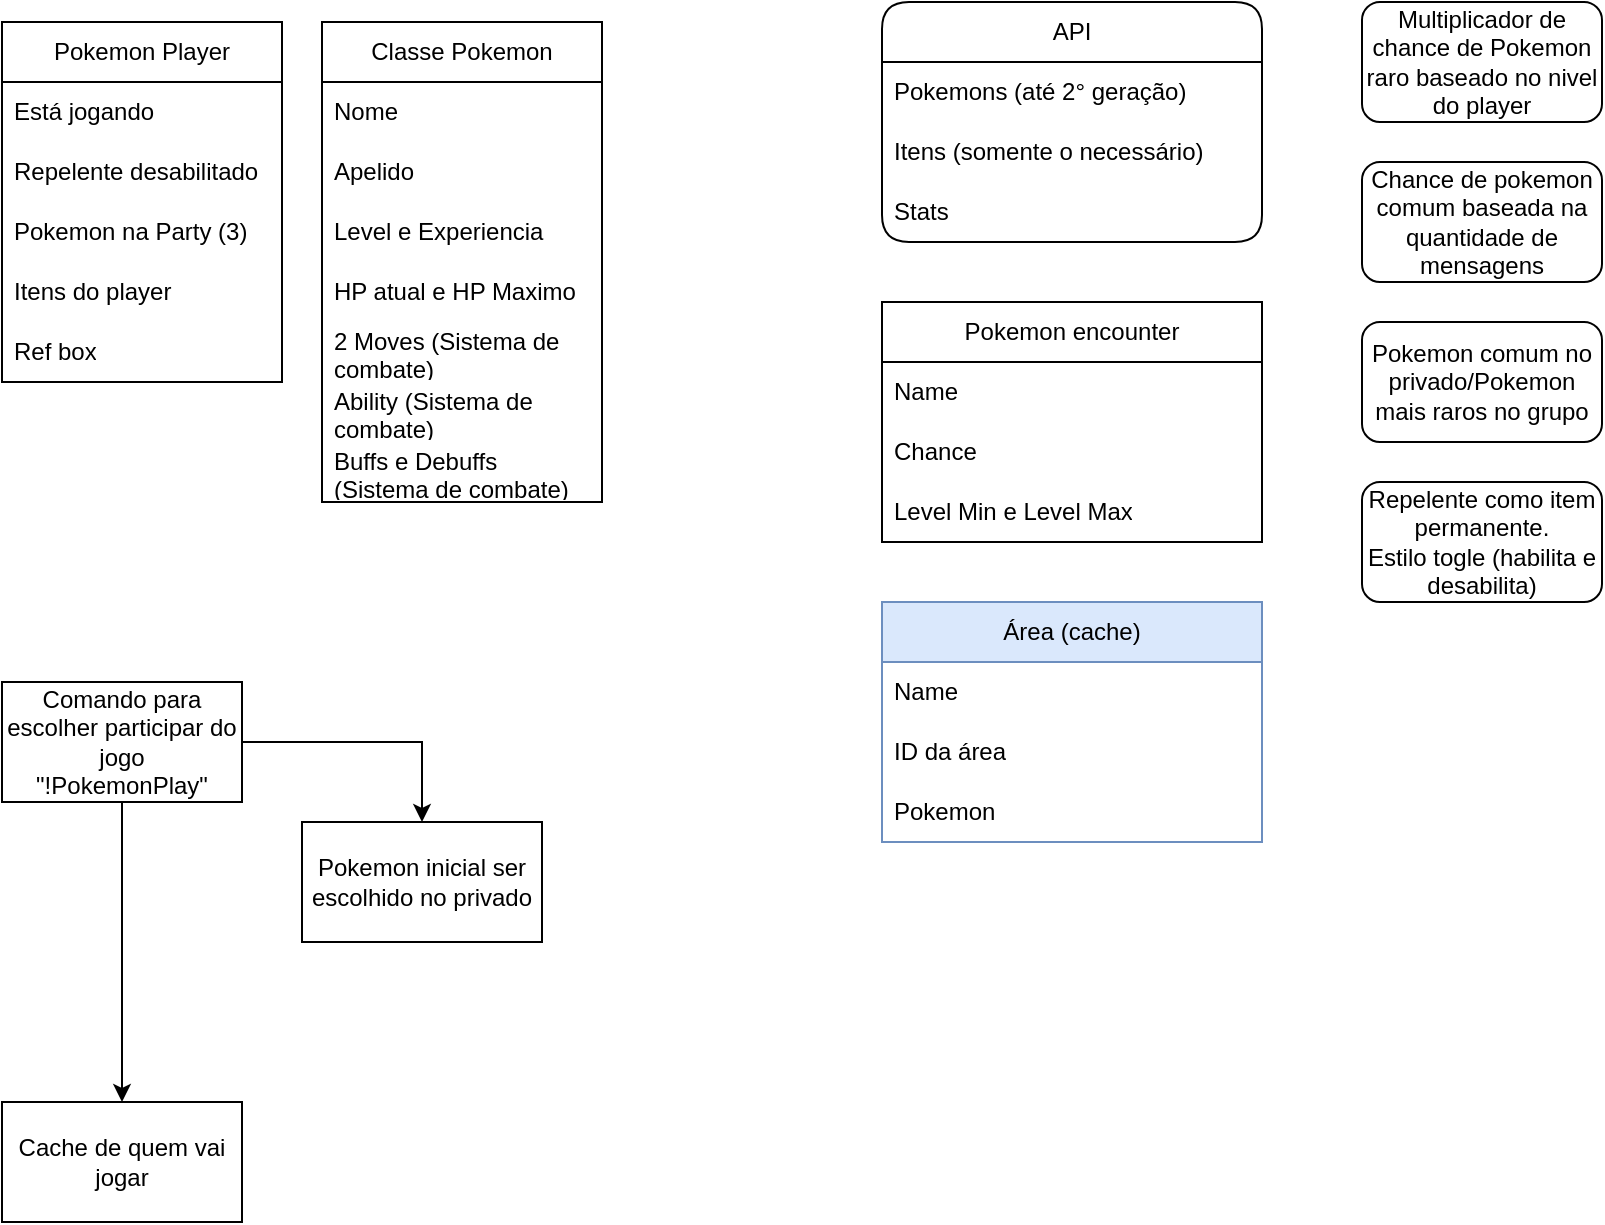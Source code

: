 <mxfile version="20.5.3" type="device"><diagram id="jJ9XVqULyujJcg-Zd4Z9" name="Página-1"><mxGraphModel dx="983" dy="582" grid="1" gridSize="10" guides="1" tooltips="1" connect="1" arrows="1" fold="1" page="1" pageScale="1" pageWidth="827" pageHeight="1169" math="0" shadow="0"><root><mxCell id="0"/><mxCell id="1" parent="0"/><mxCell id="_NcvCBthn44OlQGbkW_Q-1" value="Pokemon inicial ser escolhido no privado" style="rounded=0;whiteSpace=wrap;html=1;" vertex="1" parent="1"><mxGeometry x="170" y="420" width="120" height="60" as="geometry"/></mxCell><mxCell id="_NcvCBthn44OlQGbkW_Q-2" value="Cache de quem vai jogar" style="whiteSpace=wrap;html=1;" vertex="1" parent="1"><mxGeometry x="20" y="560" width="120" height="60" as="geometry"/></mxCell><mxCell id="_NcvCBthn44OlQGbkW_Q-3" value="Chance de pokemon comum baseada na quantidade de mensagens" style="whiteSpace=wrap;html=1;rounded=1;" vertex="1" parent="1"><mxGeometry x="700" y="90" width="120" height="60" as="geometry"/></mxCell><mxCell id="_NcvCBthn44OlQGbkW_Q-4" value="Pokemon comum no privado/Pokemon mais raros no grupo" style="whiteSpace=wrap;html=1;rounded=1;" vertex="1" parent="1"><mxGeometry x="700" y="170" width="120" height="60" as="geometry"/></mxCell><mxCell id="_NcvCBthn44OlQGbkW_Q-6" style="edgeStyle=orthogonalEdgeStyle;rounded=0;orthogonalLoop=1;jettySize=auto;html=1;entryX=0.5;entryY=0;entryDx=0;entryDy=0;" edge="1" parent="1" source="_NcvCBthn44OlQGbkW_Q-5" target="_NcvCBthn44OlQGbkW_Q-2"><mxGeometry relative="1" as="geometry"/></mxCell><mxCell id="_NcvCBthn44OlQGbkW_Q-7" style="edgeStyle=orthogonalEdgeStyle;rounded=0;orthogonalLoop=1;jettySize=auto;html=1;exitX=1;exitY=0.5;exitDx=0;exitDy=0;entryX=0.5;entryY=0;entryDx=0;entryDy=0;" edge="1" parent="1" source="_NcvCBthn44OlQGbkW_Q-5" target="_NcvCBthn44OlQGbkW_Q-1"><mxGeometry relative="1" as="geometry"/></mxCell><mxCell id="_NcvCBthn44OlQGbkW_Q-5" value="Comando para escolher participar do jogo &lt;br&gt;&quot;!PokemonPlay&quot;" style="whiteSpace=wrap;html=1;" vertex="1" parent="1"><mxGeometry x="20" y="350" width="120" height="60" as="geometry"/></mxCell><mxCell id="_NcvCBthn44OlQGbkW_Q-8" value="Multiplicador de chance de Pokemon raro baseado no nivel do player" style="whiteSpace=wrap;html=1;rounded=1;" vertex="1" parent="1"><mxGeometry x="700" y="10" width="120" height="60" as="geometry"/></mxCell><mxCell id="_NcvCBthn44OlQGbkW_Q-13" value="API" style="swimlane;fontStyle=0;childLayout=stackLayout;horizontal=1;startSize=30;horizontalStack=0;resizeParent=1;resizeParentMax=0;resizeLast=0;collapsible=1;marginBottom=0;whiteSpace=wrap;html=1;strokeColor=default;fontFamily=Helvetica;fontSize=12;fontColor=default;fillColor=default;gradientColor=none;swimlaneLine=1;glass=0;rounded=1;sketch=0;" vertex="1" parent="1"><mxGeometry x="460" y="10" width="190" height="120" as="geometry"><mxRectangle x="460" y="10" width="60" height="30" as="alternateBounds"/></mxGeometry></mxCell><mxCell id="_NcvCBthn44OlQGbkW_Q-14" value="Pokemons (até 2° geração)" style="text;strokeColor=none;fillColor=none;align=left;verticalAlign=middle;spacingLeft=4;spacingRight=4;overflow=hidden;points=[[0,0.5],[1,0.5]];portConstraint=eastwest;rotatable=0;whiteSpace=wrap;html=1;fontFamily=Helvetica;fontSize=12;fontColor=default;" vertex="1" parent="_NcvCBthn44OlQGbkW_Q-13"><mxGeometry y="30" width="190" height="30" as="geometry"/></mxCell><mxCell id="_NcvCBthn44OlQGbkW_Q-15" value="Itens (somente o necessário)" style="text;strokeColor=none;fillColor=none;align=left;verticalAlign=middle;spacingLeft=4;spacingRight=4;overflow=hidden;points=[[0,0.5],[1,0.5]];portConstraint=eastwest;rotatable=0;whiteSpace=wrap;html=1;fontFamily=Helvetica;fontSize=12;fontColor=default;" vertex="1" parent="_NcvCBthn44OlQGbkW_Q-13"><mxGeometry y="60" width="190" height="30" as="geometry"/></mxCell><mxCell id="_NcvCBthn44OlQGbkW_Q-17" value="Stats" style="text;strokeColor=none;fillColor=none;align=left;verticalAlign=middle;spacingLeft=4;spacingRight=4;overflow=hidden;points=[[0,0.5],[1,0.5]];portConstraint=eastwest;rotatable=0;whiteSpace=wrap;html=1;fontFamily=Helvetica;fontSize=12;fontColor=default;" vertex="1" parent="_NcvCBthn44OlQGbkW_Q-13"><mxGeometry y="90" width="190" height="30" as="geometry"/></mxCell><mxCell id="_NcvCBthn44OlQGbkW_Q-18" value="Repelente como item permanente. &lt;br&gt;Estilo togle (habilita e desabilita)" style="rounded=1;whiteSpace=wrap;html=1;strokeColor=default;fontFamily=Helvetica;fontSize=12;fontColor=default;fillColor=default;" vertex="1" parent="1"><mxGeometry x="700" y="250" width="120" height="60" as="geometry"/></mxCell><mxCell id="_NcvCBthn44OlQGbkW_Q-28" value="Pokemon Player" style="swimlane;fontStyle=0;childLayout=stackLayout;horizontal=1;startSize=30;horizontalStack=0;resizeParent=1;resizeParentMax=0;resizeLast=0;collapsible=1;marginBottom=0;whiteSpace=wrap;html=1;strokeColor=default;fontFamily=Helvetica;fontSize=12;fontColor=default;fillColor=default;" vertex="1" parent="1"><mxGeometry x="20" y="20" width="140" height="180" as="geometry"/></mxCell><mxCell id="_NcvCBthn44OlQGbkW_Q-30" value="Está jogando" style="text;strokeColor=none;fillColor=none;align=left;verticalAlign=middle;spacingLeft=4;spacingRight=4;overflow=hidden;points=[[0,0.5],[1,0.5]];portConstraint=eastwest;rotatable=0;whiteSpace=wrap;html=1;fontFamily=Helvetica;fontSize=12;fontColor=default;" vertex="1" parent="_NcvCBthn44OlQGbkW_Q-28"><mxGeometry y="30" width="140" height="30" as="geometry"/></mxCell><mxCell id="_NcvCBthn44OlQGbkW_Q-33" value="Repelente desabilitado" style="text;strokeColor=none;fillColor=none;align=left;verticalAlign=middle;spacingLeft=4;spacingRight=4;overflow=hidden;points=[[0,0.5],[1,0.5]];portConstraint=eastwest;rotatable=0;whiteSpace=wrap;html=1;fontFamily=Helvetica;fontSize=12;fontColor=default;" vertex="1" parent="_NcvCBthn44OlQGbkW_Q-28"><mxGeometry y="60" width="140" height="30" as="geometry"/></mxCell><mxCell id="_NcvCBthn44OlQGbkW_Q-31" value="Pokemon na Party (3)" style="text;strokeColor=none;fillColor=none;align=left;verticalAlign=middle;spacingLeft=4;spacingRight=4;overflow=hidden;points=[[0,0.5],[1,0.5]];portConstraint=eastwest;rotatable=0;whiteSpace=wrap;html=1;fontFamily=Helvetica;fontSize=12;fontColor=default;" vertex="1" parent="_NcvCBthn44OlQGbkW_Q-28"><mxGeometry y="90" width="140" height="30" as="geometry"/></mxCell><mxCell id="_NcvCBthn44OlQGbkW_Q-32" value="Itens do player" style="text;strokeColor=none;fillColor=none;align=left;verticalAlign=middle;spacingLeft=4;spacingRight=4;overflow=hidden;points=[[0,0.5],[1,0.5]];portConstraint=eastwest;rotatable=0;whiteSpace=wrap;html=1;fontFamily=Helvetica;fontSize=12;fontColor=default;" vertex="1" parent="_NcvCBthn44OlQGbkW_Q-28"><mxGeometry y="120" width="140" height="30" as="geometry"/></mxCell><mxCell id="_NcvCBthn44OlQGbkW_Q-34" value="Ref box" style="text;strokeColor=none;fillColor=none;align=left;verticalAlign=middle;spacingLeft=4;spacingRight=4;overflow=hidden;points=[[0,0.5],[1,0.5]];portConstraint=eastwest;rotatable=0;whiteSpace=wrap;html=1;fontFamily=Helvetica;fontSize=12;fontColor=default;" vertex="1" parent="_NcvCBthn44OlQGbkW_Q-28"><mxGeometry y="150" width="140" height="30" as="geometry"/></mxCell><mxCell id="_NcvCBthn44OlQGbkW_Q-43" value="Classe Pokemon" style="swimlane;fontStyle=0;childLayout=stackLayout;horizontal=1;startSize=30;horizontalStack=0;resizeParent=1;resizeParentMax=0;resizeLast=0;collapsible=1;marginBottom=0;whiteSpace=wrap;html=1;strokeColor=default;fontFamily=Helvetica;fontSize=12;fontColor=default;fillColor=default;" vertex="1" parent="1"><mxGeometry x="180" y="20" width="140" height="240" as="geometry"/></mxCell><mxCell id="_NcvCBthn44OlQGbkW_Q-44" value="Nome" style="text;strokeColor=none;fillColor=none;align=left;verticalAlign=middle;spacingLeft=4;spacingRight=4;overflow=hidden;points=[[0,0.5],[1,0.5]];portConstraint=eastwest;rotatable=0;whiteSpace=wrap;html=1;fontFamily=Helvetica;fontSize=12;fontColor=default;" vertex="1" parent="_NcvCBthn44OlQGbkW_Q-43"><mxGeometry y="30" width="140" height="30" as="geometry"/></mxCell><mxCell id="_NcvCBthn44OlQGbkW_Q-45" value="Apelido" style="text;strokeColor=none;fillColor=none;align=left;verticalAlign=middle;spacingLeft=4;spacingRight=4;overflow=hidden;points=[[0,0.5],[1,0.5]];portConstraint=eastwest;rotatable=0;whiteSpace=wrap;html=1;fontFamily=Helvetica;fontSize=12;fontColor=default;" vertex="1" parent="_NcvCBthn44OlQGbkW_Q-43"><mxGeometry y="60" width="140" height="30" as="geometry"/></mxCell><mxCell id="_NcvCBthn44OlQGbkW_Q-46" value="Level e Experiencia" style="text;strokeColor=none;fillColor=none;align=left;verticalAlign=middle;spacingLeft=4;spacingRight=4;overflow=hidden;points=[[0,0.5],[1,0.5]];portConstraint=eastwest;rotatable=0;whiteSpace=wrap;html=1;fontFamily=Helvetica;fontSize=12;fontColor=default;" vertex="1" parent="_NcvCBthn44OlQGbkW_Q-43"><mxGeometry y="90" width="140" height="30" as="geometry"/></mxCell><mxCell id="_NcvCBthn44OlQGbkW_Q-51" value="HP atual e HP Maximo" style="text;strokeColor=none;fillColor=none;align=left;verticalAlign=middle;spacingLeft=4;spacingRight=4;overflow=hidden;points=[[0,0.5],[1,0.5]];portConstraint=eastwest;rotatable=0;whiteSpace=wrap;html=1;fontFamily=Helvetica;fontSize=12;fontColor=default;" vertex="1" parent="_NcvCBthn44OlQGbkW_Q-43"><mxGeometry y="120" width="140" height="30" as="geometry"/></mxCell><mxCell id="_NcvCBthn44OlQGbkW_Q-48" value="2 Moves (Sistema de combate)" style="text;strokeColor=none;fillColor=none;align=left;verticalAlign=middle;spacingLeft=4;spacingRight=4;overflow=hidden;points=[[0,0.5],[1,0.5]];portConstraint=eastwest;rotatable=0;whiteSpace=wrap;html=1;fontFamily=Helvetica;fontSize=12;fontColor=default;" vertex="1" parent="_NcvCBthn44OlQGbkW_Q-43"><mxGeometry y="150" width="140" height="30" as="geometry"/></mxCell><mxCell id="_NcvCBthn44OlQGbkW_Q-49" value="Ability (Sistema de combate)&amp;nbsp;" style="text;strokeColor=none;fillColor=none;align=left;verticalAlign=middle;spacingLeft=4;spacingRight=4;overflow=hidden;points=[[0,0.5],[1,0.5]];portConstraint=eastwest;rotatable=0;whiteSpace=wrap;html=1;fontFamily=Helvetica;fontSize=12;fontColor=default;" vertex="1" parent="_NcvCBthn44OlQGbkW_Q-43"><mxGeometry y="180" width="140" height="30" as="geometry"/></mxCell><mxCell id="_NcvCBthn44OlQGbkW_Q-50" value="Buffs e Debuffs (Sistema de combate)" style="text;strokeColor=none;fillColor=none;align=left;verticalAlign=middle;spacingLeft=4;spacingRight=4;overflow=hidden;points=[[0,0.5],[1,0.5]];portConstraint=eastwest;rotatable=0;whiteSpace=wrap;html=1;fontFamily=Helvetica;fontSize=12;fontColor=default;" vertex="1" parent="_NcvCBthn44OlQGbkW_Q-43"><mxGeometry y="210" width="140" height="30" as="geometry"/></mxCell><mxCell id="_NcvCBthn44OlQGbkW_Q-56" value="Pokemon encounter" style="swimlane;fontStyle=0;childLayout=stackLayout;horizontal=1;startSize=30;horizontalStack=0;resizeParent=1;resizeParentMax=0;resizeLast=0;collapsible=1;marginBottom=0;whiteSpace=wrap;html=1;strokeColor=default;fontFamily=Helvetica;fontSize=12;fontColor=default;fillColor=default;" vertex="1" parent="1"><mxGeometry x="460" y="160" width="190" height="120" as="geometry"/></mxCell><mxCell id="_NcvCBthn44OlQGbkW_Q-57" value="Name" style="text;strokeColor=none;fillColor=none;align=left;verticalAlign=middle;spacingLeft=4;spacingRight=4;overflow=hidden;points=[[0,0.5],[1,0.5]];portConstraint=eastwest;rotatable=0;whiteSpace=wrap;html=1;fontFamily=Helvetica;fontSize=12;fontColor=default;" vertex="1" parent="_NcvCBthn44OlQGbkW_Q-56"><mxGeometry y="30" width="190" height="30" as="geometry"/></mxCell><mxCell id="_NcvCBthn44OlQGbkW_Q-60" value="Chance" style="text;strokeColor=none;fillColor=none;align=left;verticalAlign=middle;spacingLeft=4;spacingRight=4;overflow=hidden;points=[[0,0.5],[1,0.5]];portConstraint=eastwest;rotatable=0;whiteSpace=wrap;html=1;fontFamily=Helvetica;fontSize=12;fontColor=default;" vertex="1" parent="_NcvCBthn44OlQGbkW_Q-56"><mxGeometry y="60" width="190" height="30" as="geometry"/></mxCell><mxCell id="_NcvCBthn44OlQGbkW_Q-61" value="Level Min e Level Max" style="text;strokeColor=none;fillColor=none;align=left;verticalAlign=middle;spacingLeft=4;spacingRight=4;overflow=hidden;points=[[0,0.5],[1,0.5]];portConstraint=eastwest;rotatable=0;whiteSpace=wrap;html=1;fontFamily=Helvetica;fontSize=12;fontColor=default;" vertex="1" parent="_NcvCBthn44OlQGbkW_Q-56"><mxGeometry y="90" width="190" height="30" as="geometry"/></mxCell><mxCell id="_NcvCBthn44OlQGbkW_Q-62" value="Área (cache)" style="swimlane;fontStyle=0;childLayout=stackLayout;horizontal=1;startSize=30;horizontalStack=0;resizeParent=1;resizeParentMax=0;resizeLast=0;collapsible=1;marginBottom=0;whiteSpace=wrap;html=1;strokeColor=#6c8ebf;fontFamily=Helvetica;fontSize=12;fillColor=#dae8fc;" vertex="1" parent="1"><mxGeometry x="460" y="310" width="190" height="120" as="geometry"/></mxCell><mxCell id="_NcvCBthn44OlQGbkW_Q-63" value="Name" style="text;strokeColor=none;fillColor=none;align=left;verticalAlign=middle;spacingLeft=4;spacingRight=4;overflow=hidden;points=[[0,0.5],[1,0.5]];portConstraint=eastwest;rotatable=0;whiteSpace=wrap;html=1;fontFamily=Helvetica;fontSize=12;fontColor=default;" vertex="1" parent="_NcvCBthn44OlQGbkW_Q-62"><mxGeometry y="30" width="190" height="30" as="geometry"/></mxCell><mxCell id="_NcvCBthn44OlQGbkW_Q-66" value="ID da área" style="text;strokeColor=none;fillColor=none;align=left;verticalAlign=middle;spacingLeft=4;spacingRight=4;overflow=hidden;points=[[0,0.5],[1,0.5]];portConstraint=eastwest;rotatable=0;whiteSpace=wrap;html=1;fontFamily=Helvetica;fontSize=12;fontColor=default;" vertex="1" parent="_NcvCBthn44OlQGbkW_Q-62"><mxGeometry y="60" width="190" height="30" as="geometry"/></mxCell><mxCell id="_NcvCBthn44OlQGbkW_Q-67" value="Pokemon" style="text;strokeColor=none;fillColor=none;align=left;verticalAlign=middle;spacingLeft=4;spacingRight=4;overflow=hidden;points=[[0,0.5],[1,0.5]];portConstraint=eastwest;rotatable=0;whiteSpace=wrap;html=1;fontFamily=Helvetica;fontSize=12;fontColor=default;" vertex="1" parent="_NcvCBthn44OlQGbkW_Q-62"><mxGeometry y="90" width="190" height="30" as="geometry"/></mxCell></root></mxGraphModel></diagram></mxfile>
